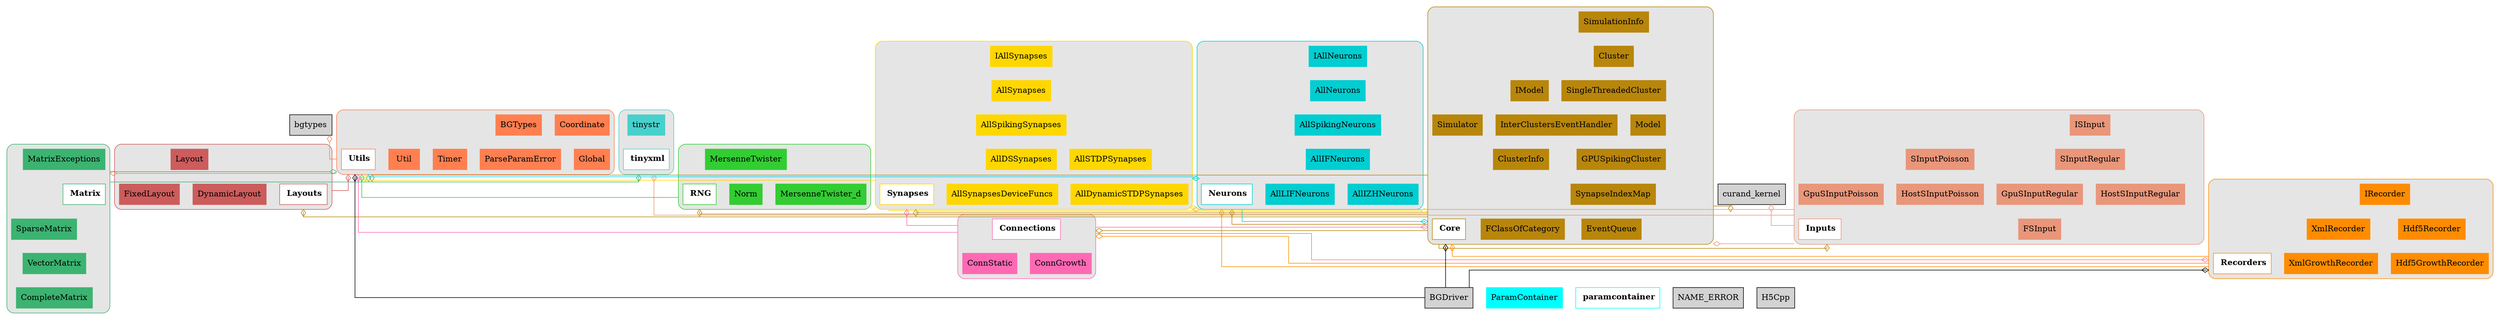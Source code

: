 //BrainGrid Overview
//Written in the Dot language (See Graphviz)

digraph {
	 graph[splines=ortho,compound=true]




	subgraph clusterUtils {
		style = rounded
		bgcolor = grey90
		color = coral
		node [shape = record, color = coral];

		BGTypes[label = BGTypes, style = filled];
		Coordinate[label = Coordinate, style = filled];
		Global[label = Global, style = filled];
		ParseParamError[label = ParseParamError, style = filled];
		Timer[label = Timer, style = filled];
		Util[label = Util, style = filled];
		Utils[label =< <B> Utils</B>>, style = bold, fillcolor = white, style = filled];


		//------LAYOUT FOR SUBGRAPH------


		rankdir = BT; // Rank Direction Bottom to Top
		nodesep = 1.3; // Node Separation
		ranksep = 1.3; // Rank Separation


		//INHERITANCE//



		//COMPOSITION//


		Global -> BGTypes [style=invis];
		Global -> Coordinate [style=invis];
	}//end subgraph Utils


	subgraph paramcontainer {
		style = rounded
		bgcolor = grey90
		color = cyan
		node [shape = record, color = cyan];

		ParamContainer[label = ParamContainer, style = filled];
		paramcontainer[label =< <B> paramcontainer</B>>, style = bold, fillcolor = white, style = filled];


		//------LAYOUT FOR SUBGRAPH------


		rankdir = BT; // Rank Direction Bottom to Top
		nodesep = 1.3; // Node Separation
		ranksep = 1.3; // Rank Separation


		//INHERITANCE//



		//COMPOSITION//

	}//end subgraph paramcontainer


	subgraph clusterCore {
		style = rounded
		bgcolor = grey90
		color = darkgoldenrod
		node [shape = record, color = darkgoldenrod];

		Cluster[label = Cluster, style = filled];
		ClusterInfo[label = ClusterInfo, style = filled];
		EventQueue[label = EventQueue, style = filled];
		FClassOfCategory[label = FClassOfCategory, style = filled];
		GPUSpikingCluster[label = GPUSpikingCluster, style = filled];
		IModel[label = IModel, style = filled];
		InterClustersEventHandler[label = InterClustersEventHandler, style = filled];
		Model[label = Model, style = filled];
		SimulationInfo[label = SimulationInfo, style = filled];
		Simulator[label = Simulator, style = filled];
		SingleThreadedCluster[label = SingleThreadedCluster, style = filled];
		SynapseIndexMap[label = SynapseIndexMap, style = filled];
		Core[label =< <B> Core</B>>, style = bold, fillcolor = white, style = filled];


		//------LAYOUT FOR SUBGRAPH------


		rankdir = BT; // Rank Direction Bottom to Top
		nodesep = 1.3; // Node Separation
		ranksep = 1.3; // Rank Separation


		//INHERITANCE//


		GPUSpikingCluster -> Model [style=invis];

		Model -> IModel [style=invis];

		SingleThreadedCluster -> Cluster [style=invis];


		//COMPOSITION//


		Cluster -> SimulationInfo [style=invis];

		ClusterInfo -> InterClustersEventHandler [style=invis];

		EventQueue -> InterClustersEventHandler [style=invis];
		EventQueue -> SimulationInfo [style=invis];
		EventQueue -> SynapseIndexMap [style=invis];

		IModel -> Cluster [style=invis];
		IModel -> SimulationInfo [style=invis];

		InterClustersEventHandler -> EventQueue [style=invis];

		Model -> GPUSpikingCluster [style=invis];
		Model -> SynapseIndexMap [style=invis];

		Simulator -> IModel [style=invis];
		Simulator -> SimulationInfo [style=invis];

		SynapseIndexMap -> Cluster [style=invis];
		SynapseIndexMap -> ClusterInfo [style=invis];
		SynapseIndexMap -> GPUSpikingCluster [style=invis];
		SynapseIndexMap -> SimulationInfo [style=invis];
	}//end subgraph Core


	subgraph clusterRecorders {
		style = rounded
		bgcolor = grey90
		color = darkorange
		node [shape = record, color = darkorange];

		Hdf5GrowthRecorder[label = Hdf5GrowthRecorder, style = filled];
		Hdf5Recorder[label = Hdf5Recorder, style = filled];
		IRecorder[label = IRecorder, style = filled];
		XmlGrowthRecorder[label = XmlGrowthRecorder, style = filled];
		XmlRecorder[label = XmlRecorder, style = filled];
		Recorders[label =< <B> Recorders</B>>, style = bold, fillcolor = white, style = filled];


		//------LAYOUT FOR SUBGRAPH------


		rankdir = BT; // Rank Direction Bottom to Top
		nodesep = 1.3; // Node Separation
		ranksep = 1.3; // Rank Separation


		//INHERITANCE//


		Hdf5GrowthRecorder -> Hdf5Recorder [style=invis];

		Hdf5Recorder -> IRecorder [style=invis];

		XmlGrowthRecorder -> XmlRecorder [style=invis];

		XmlRecorder -> IRecorder [style=invis];


		//COMPOSITION//

	}//end subgraph Recorders


	subgraph clusterInputs {
		style = rounded
		bgcolor = grey90
		color = darksalmon
		node [shape = record, color = darksalmon];

		FSInput[label = FSInput, style = filled];
		GpuSInputPoisson[label = GpuSInputPoisson, style = filled];
		GpuSInputRegular[label = GpuSInputRegular, style = filled];
		HostSInputPoisson[label = HostSInputPoisson, style = filled];
		HostSInputRegular[label = HostSInputRegular, style = filled];
		ISInput[label = ISInput, style = filled];
		SInputPoisson[label = SInputPoisson, style = filled];
		SInputRegular[label = SInputRegular, style = filled];
		Inputs[label =< <B> Inputs</B>>, style = bold, fillcolor = white, style = filled];


		//------LAYOUT FOR SUBGRAPH------


		rankdir = BT; // Rank Direction Bottom to Top
		nodesep = 1.3; // Node Separation
		ranksep = 1.3; // Rank Separation


		//INHERITANCE//


		GpuSInputPoisson -> SInputPoisson [style=invis];

		GpuSInputRegular -> SInputRegular [style=invis];

		HostSInputPoisson -> SInputPoisson [style=invis];

		HostSInputRegular -> SInputRegular [style=invis];

		SInputPoisson -> ISInput [style=invis];

		SInputRegular -> ISInput [style=invis];


		//COMPOSITION//


		FSInput -> GpuSInputPoisson [style=invis];
		FSInput -> GpuSInputRegular [style=invis];
		FSInput -> HostSInputPoisson [style=invis];
		FSInput -> HostSInputRegular [style=invis];
		FSInput -> ISInput [style=invis];
	}//end subgraph Inputs


	subgraph clusterNeurons {
		style = rounded
		bgcolor = grey90
		color = darkturquoise
		node [shape = record, color = darkturquoise];

		AllIFNeurons[label = AllIFNeurons, style = filled];
		AllIZHNeurons[label = AllIZHNeurons, style = filled];
		AllLIFNeurons[label = AllLIFNeurons, style = filled];
		AllNeurons[label = AllNeurons, style = filled];
		AllSpikingNeurons[label = AllSpikingNeurons, style = filled];
		IAllNeurons[label = IAllNeurons, style = filled];
		Neurons[label =< <B> Neurons</B>>, style = bold, fillcolor = white, style = filled];


		//------LAYOUT FOR SUBGRAPH------


		rankdir = BT; // Rank Direction Bottom to Top
		nodesep = 1.3; // Node Separation
		ranksep = 1.3; // Rank Separation


		//INHERITANCE//


		AllIFNeurons -> AllSpikingNeurons [style=invis];

		AllIZHNeurons -> AllIFNeurons [style=invis];

		AllLIFNeurons -> AllIFNeurons [style=invis];

		AllNeurons -> IAllNeurons [style=invis];

		AllSpikingNeurons -> AllNeurons [style=invis];


		//COMPOSITION//

	}//end subgraph Neurons


	subgraph clusterSynapses {
		style = rounded
		bgcolor = grey90
		color = gold
		node [shape = record, color = gold];

		AllDSSynapses[label = AllDSSynapses, style = filled];
		AllDynamicSTDPSynapses[label = AllDynamicSTDPSynapses, style = filled];
		AllSTDPSynapses[label = AllSTDPSynapses, style = filled];
		AllSpikingSynapses[label = AllSpikingSynapses, style = filled];
		AllSynapses[label = AllSynapses, style = filled];
		AllSynapsesDeviceFuncs[label = AllSynapsesDeviceFuncs, style = filled];
		IAllSynapses[label = IAllSynapses, style = filled];
		Synapses[label =< <B> Synapses</B>>, style = bold, fillcolor = white, style = filled];


		//------LAYOUT FOR SUBGRAPH------


		rankdir = BT; // Rank Direction Bottom to Top
		nodesep = 1.3; // Node Separation
		ranksep = 1.3; // Rank Separation


		//INHERITANCE//


		AllDSSynapses -> AllSpikingSynapses [style=invis];

		AllDynamicSTDPSynapses -> AllSTDPSynapses [style=invis];

		AllSTDPSynapses -> AllSpikingSynapses [style=invis];

		AllSpikingSynapses -> AllSynapses [style=invis];

		AllSynapses -> IAllSynapses [style=invis];


		//COMPOSITION//


		AllSynapsesDeviceFuncs -> AllDSSynapses [style=invis];
		AllSynapsesDeviceFuncs -> AllSTDPSynapses [style=invis];
		AllSynapsesDeviceFuncs -> AllSpikingSynapses [style=invis];
	}//end subgraph Synapses


	subgraph clusterConnections {
		style = rounded
		bgcolor = grey90
		color = hotpink
		node [shape = record, color = hotpink];

		ConnGrowth[label = ConnGrowth, style = filled];
		ConnStatic[label = ConnStatic, style = filled];
		Connections[label = Connections, style = filled];
		Connections[label =< <B> Connections</B>>, style = bold, fillcolor = white, style = filled];


		//------LAYOUT FOR SUBGRAPH------


		rankdir = BT; // Rank Direction Bottom to Top
		nodesep = 1.3; // Node Separation
		ranksep = 1.3; // Rank Separation


		//INHERITANCE//


		ConnGrowth -> Connections [style=invis];

		ConnStatic -> Connections [style=invis];


		//COMPOSITION//

	}//end subgraph Connections


	subgraph clusterLayouts {
		style = rounded
		bgcolor = grey90
		color = indianred
		node [shape = record, color = indianred];

		DynamicLayout[label = DynamicLayout, style = filled];
		FixedLayout[label = FixedLayout, style = filled];
		Layout[label = Layout, style = filled];
		Layouts[label =< <B> Layouts</B>>, style = bold, fillcolor = white, style = filled];


		//------LAYOUT FOR SUBGRAPH------


		rankdir = BT; // Rank Direction Bottom to Top
		nodesep = 1.3; // Node Separation
		ranksep = 1.3; // Rank Separation


		//INHERITANCE//


		DynamicLayout -> Layout [style=invis];

		FixedLayout -> Layout [style=invis];


		//COMPOSITION//

	}//end subgraph Layouts


	subgraph clusterRNG {
		style = rounded
		bgcolor = grey90
		color = limegreen
		node [shape = record, color = limegreen];

		MersenneTwister[label = MersenneTwister, style = filled];
		MersenneTwister_d[label = MersenneTwister_d, style = filled];
		Norm[label = Norm, style = filled];
		RNG[label =< <B> RNG</B>>, style = bold, fillcolor = white, style = filled];


		//------LAYOUT FOR SUBGRAPH------


		rankdir = BT; // Rank Direction Bottom to Top
		nodesep = 1.3; // Node Separation
		ranksep = 1.3; // Rank Separation


		//INHERITANCE//



		//COMPOSITION//


		Norm -> MersenneTwister [style=invis];
	}//end subgraph RNG


	subgraph clusterMatrix {
		style = rounded
		bgcolor = grey90
		color = mediumseagreen
		node [shape = record, color = mediumseagreen];

		CompleteMatrix[label = CompleteMatrix, style = filled];
		Matrix[label = Matrix, style = filled];
		MatrixExceptions[label = MatrixExceptions, style = filled];
		SparseMatrix[label = SparseMatrix, style = filled];
		VectorMatrix[label = VectorMatrix, style = filled];
		Matrix[label =< <B> Matrix</B>>, style = bold, fillcolor = white, style = filled];


		//------LAYOUT FOR SUBGRAPH------


		rankdir = BT; // Rank Direction Bottom to Top
		nodesep = 1.3; // Node Separation
		ranksep = 1.3; // Rank Separation


		//INHERITANCE//


		CompleteMatrix -> Matrix [style=invis];
		CompleteMatrix -> VectorMatrix [style=invis];

		VectorMatrix -> CompleteMatrix [style=invis];
		VectorMatrix -> Matrix [style=invis];
		VectorMatrix -> SparseMatrix [style=invis];


		//COMPOSITION//


		Matrix -> MatrixExceptions [style=invis];

		SparseMatrix -> Matrix [style=invis];
		SparseMatrix -> VectorMatrix [style=invis];
	}//end subgraph Matrix


	subgraph clustertinyxml {
		style = rounded
		bgcolor = grey90
		color = mediumturquoise
		node [shape = record, color = mediumturquoise];

		tinystr[label = tinystr, style = filled];
		tinyxml[label = tinyxml, style = filled];
		tinyxml[label =< <B> tinyxml</B>>, style = bold, fillcolor = white, style = filled];


		//------LAYOUT FOR SUBGRAPH------


		rankdir = BT; // Rank Direction Bottom to Top
		nodesep = 1.3; // Node Separation
		ranksep = 1.3; // Rank Separation


		//INHERITANCE//



		//COMPOSITION//


		tinyxml -> tinystr [style=invis];
	}//end subgraph tinyxml


	subgraph NAME_ERROR {
		node [shape = record];


		BGDriver[label = BGDriver, style = filled];
		NAME_ERROR[label = NAME_ERROR, style = filled];


		//------LAYOUT FOR SUBGRAPH------


		rankdir = BT; // Rank Direction Bottom to Top
		nodesep = 1.3; // Node Separation
		ranksep = 1.3; // Rank Separation


		//INHERITANCE//



		//COMPOSITION//

	}//end subgraph NAME_ERROR


	subgraph NAME_ERROR {
		node [shape = record];


		bgtypes[label = bgtypes, style = filled];
		NAME_ERROR[label = NAME_ERROR, style = filled];


		//------LAYOUT FOR SUBGRAPH------


		rankdir = BT; // Rank Direction Bottom to Top
		nodesep = 1.3; // Node Separation
		ranksep = 1.3; // Rank Separation


		//INHERITANCE//



		//COMPOSITION//

	}//end subgraph NAME_ERROR


	subgraph NAME_ERROR {
		node [shape = record];


		curand_kernel[label = curand_kernel, style = filled];
		NAME_ERROR[label = NAME_ERROR, style = filled];


		//------LAYOUT FOR SUBGRAPH------


		rankdir = BT; // Rank Direction Bottom to Top
		nodesep = 1.3; // Node Separation
		ranksep = 1.3; // Rank Separation


		//INHERITANCE//



		//COMPOSITION//

	}//end subgraph NAME_ERROR


	subgraph NAME_ERROR {
		node [shape = record];


		H5Cpp[label = H5Cpp, style = filled];
		NAME_ERROR[label = NAME_ERROR, style = filled];


		//------LAYOUT FOR SUBGRAPH------


		rankdir = BT; // Rank Direction Bottom to Top
		nodesep = 1.3; // Node Separation
		ranksep = 1.3; // Rank Separation


		//INHERITANCE//



		//COMPOSITION//

	}//end subgraph NAME_ERROR
//-------LAYOUT OF RELATIONSHIPS BETWEEN SUBGRAPHS------//
rankdir = BT; // Rank Direction Top to Bottom
nodesep = 0.325; // Node Separation
ranksep = 0.325; // Rank Separation


edge [color=darkturquoise];
Neurons -> Core [arrowhead=ediamond, ltail = clusterNeurons,lhead = clusterCore];

edge [color=darkorange];
Recorders -> Core [arrowhead=ediamond, ltail = clusterRecorders,lhead = clusterCore];

edge [color=darksalmon];
Inputs -> curand_kernel [arrowhead=ediamond, ltail = clusterInputs,];

edge [color=gold];
Synapses -> Utils [arrowhead=ediamond, ltail = clusterSynapses,lhead = clusterUtils];

edge [color=darkgoldenrod];
Core -> curand_kernel [arrowhead=ediamond, ltail = clusterCore,];
Core -> Neurons [arrowhead=ediamond, ltail = clusterCore,lhead = clusterNeurons];

edge [color=hotpink];
Connections -> Core [arrowhead=ediamond, ltail = clusterConnections,lhead = clusterCore];

edge [color=mediumseagreen];
Matrix -> tinyxml [arrowhead=ediamond, ltail = clusterMatrix,lhead = clustertinyxml];

edge [color=darksalmon];
Inputs -> Synapses [arrowhead=ediamond, ltail = clusterInputs,lhead = clusterSynapses];

edge [color=black];
BGDriver -> Utils [arrowhead=ediamond, lhead = clusterUtils];

edge [color=darkgoldenrod];
Core -> RNG [arrowhead=ediamond, ltail = clusterCore,lhead = clusterRNG];
Core -> Utils [arrowhead=ediamond, ltail = clusterCore,lhead = clusterUtils];
Core -> Layouts [arrowhead=ediamond, ltail = clusterCore,lhead = clusterLayouts];

edge [color=darkturquoise];
Neurons -> Utils [arrowhead=ediamond, ltail = clusterNeurons,lhead = clusterUtils];

edge [color=darkorange];
Recorders -> Neurons [arrowhead=ediamond, ltail = clusterRecorders,lhead = clusterNeurons];

edge [color=black];
BGDriver -> Recorders [arrowhead=ediamond, lhead = clusterRecorders];

edge [color=gold];
Synapses -> Core [arrowhead=ediamond, ltail = clusterSynapses,lhead = clusterCore];

edge [color=darkturquoise];
Neurons -> Synapses [arrowhead=ediamond, ltail = clusterNeurons,lhead = clusterSynapses];

edge [color=hotpink];
Connections -> Utils [arrowhead=ediamond, ltail = clusterConnections,lhead = clusterUtils];

edge [color=darkgoldenrod];
Core -> Connections [arrowhead=ediamond, ltail = clusterCore,lhead = clusterConnections];

edge [color=coral];
Utils -> Matrix [arrowhead=ediamond, ltail = clusterUtils,lhead = clusterMatrix];

edge [color=hotpink];
Connections -> Synapses [arrowhead=ediamond, ltail = clusterConnections,lhead = clusterSynapses];

edge [color=mediumseagreen];
Matrix -> Utils [arrowhead=ediamond, ltail = clusterMatrix,lhead = clusterUtils];

edge [color=black];
BGDriver -> Core [arrowhead=ediamond, lhead = clusterCore];

edge [color=darkgoldenrod];
Core -> Synapses [arrowhead=ediamond, ltail = clusterCore,lhead = clusterSynapses];

edge [color=darksalmon];
Inputs -> Core [arrowhead=ediamond, ltail = clusterInputs,lhead = clusterCore];

edge [color=darkgoldenrod];
Core -> Inputs [arrowhead=ediamond, ltail = clusterCore,lhead = clusterInputs];

edge [color=coral];
Utils -> bgtypes [arrowhead=ediamond, ltail = clusterUtils,];

edge [color=darksalmon];
Inputs -> tinyxml [arrowhead=ediamond, ltail = clusterInputs,lhead = clustertinyxml];

edge [color=hotpink];
Connections -> Recorders [arrowhead=ediamond, ltail = clusterConnections,lhead = clusterRecorders];

edge [color=darkorange];
Recorders -> Connections [arrowhead=ediamond, ltail = clusterRecorders,lhead = clusterConnections];

edge [color=indianred];
Layouts -> Utils [arrowhead=ediamond, ltail = clusterLayouts,lhead = clusterUtils];

edge [color=gold];
Synapses -> Neurons [arrowhead=ediamond, ltail = clusterSynapses,lhead = clusterNeurons];

edge [color=limegreen];
RNG -> Utils [arrowhead=ediamond, ltail = clusterRNG,lhead = clusterUtils];
}//End digraph declaration
